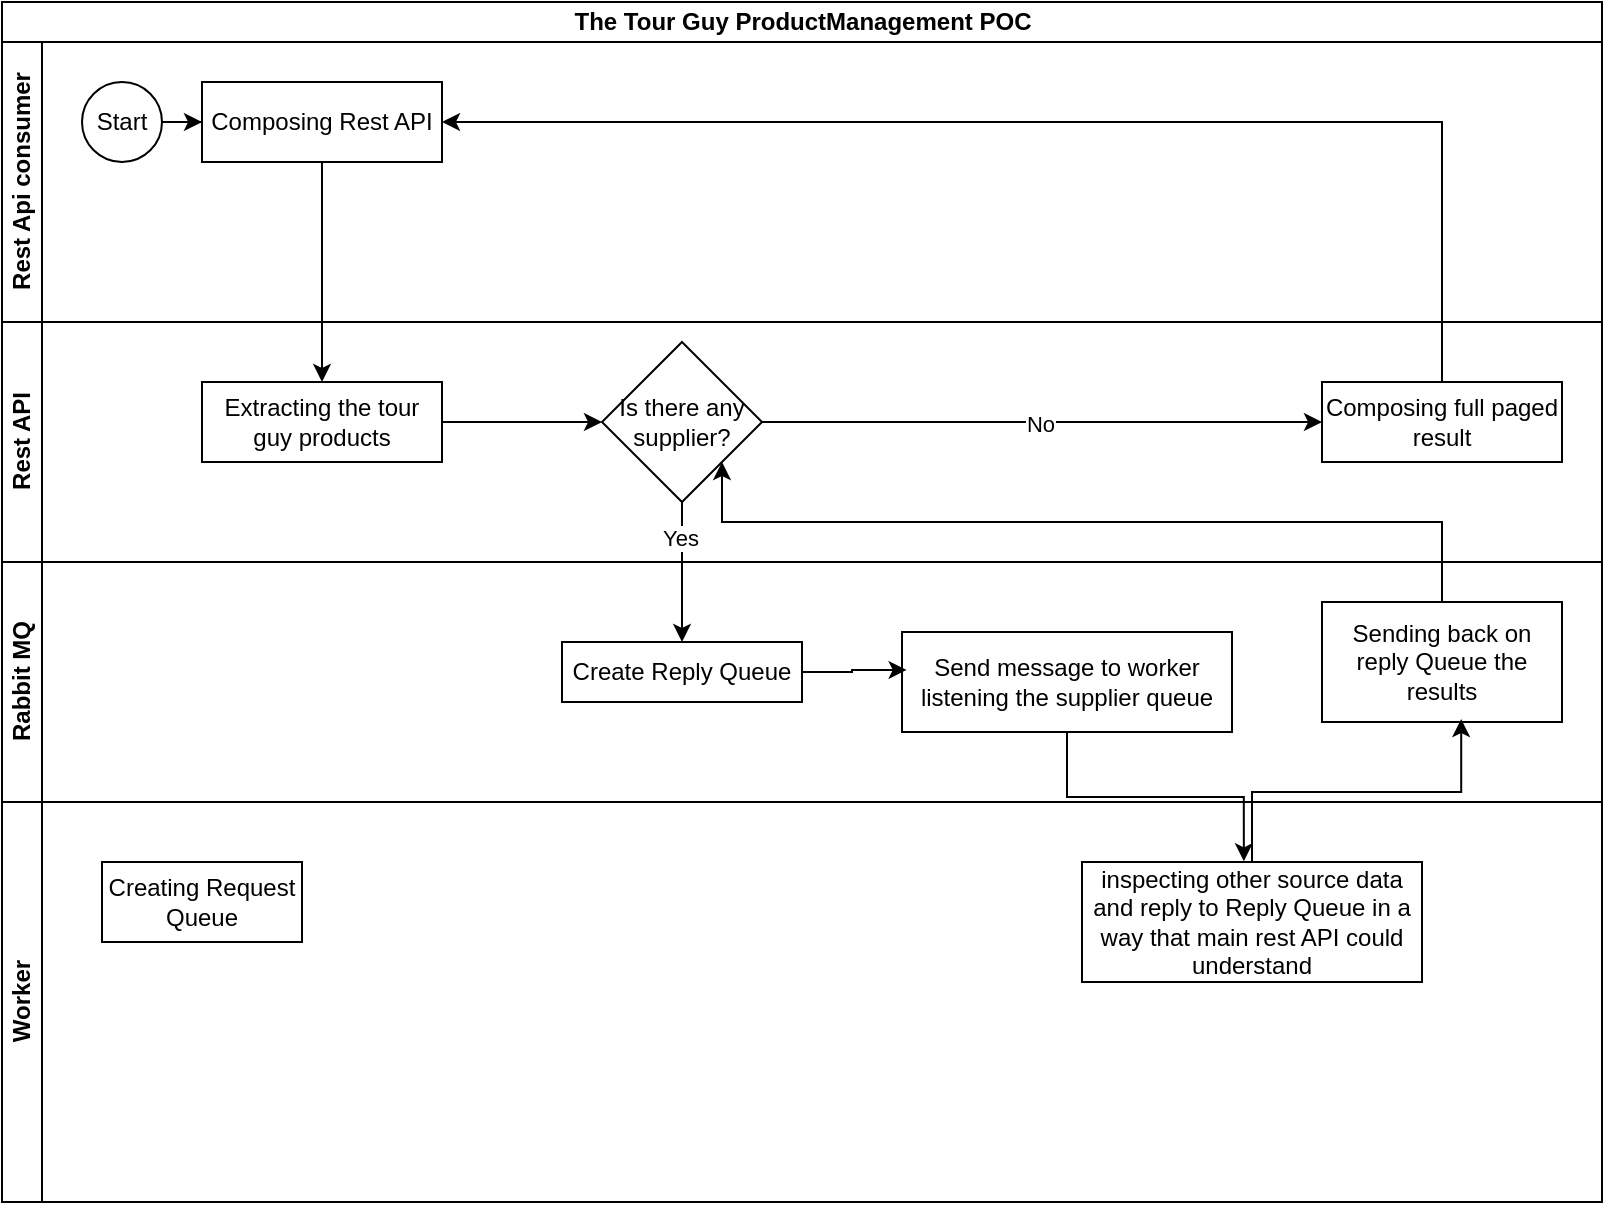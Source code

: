 <mxfile version="24.8.2">
  <diagram id="kgpKYQtTHZ0yAKxKKP6v" name="Page-1">
    <mxGraphModel dx="1434" dy="738" grid="1" gridSize="10" guides="1" tooltips="1" connect="1" arrows="1" fold="1" page="1" pageScale="1" pageWidth="850" pageHeight="1100" math="0" shadow="0">
      <root>
        <mxCell id="0" />
        <mxCell id="1" parent="0" />
        <mxCell id="XYqZuEd_iqdrI8nL1qWB-10" value="The Tour Guy ProductManagement POC" style="swimlane;childLayout=stackLayout;resizeParent=1;resizeParentMax=0;horizontal=1;startSize=20;horizontalStack=0;html=1;" vertex="1" parent="1">
          <mxGeometry width="800" height="600" as="geometry" />
        </mxCell>
        <mxCell id="XYqZuEd_iqdrI8nL1qWB-24" value="Rest Api consumer" style="swimlane;startSize=20;horizontal=0;html=1;" vertex="1" parent="XYqZuEd_iqdrI8nL1qWB-10">
          <mxGeometry y="20" width="800" height="140" as="geometry" />
        </mxCell>
        <mxCell id="XYqZuEd_iqdrI8nL1qWB-25" style="edgeStyle=orthogonalEdgeStyle;rounded=0;orthogonalLoop=1;jettySize=auto;html=1;entryX=0;entryY=0.5;entryDx=0;entryDy=0;" edge="1" parent="XYqZuEd_iqdrI8nL1qWB-24" source="XYqZuEd_iqdrI8nL1qWB-26" target="XYqZuEd_iqdrI8nL1qWB-28">
          <mxGeometry relative="1" as="geometry" />
        </mxCell>
        <mxCell id="XYqZuEd_iqdrI8nL1qWB-26" value="Start" style="ellipse;whiteSpace=wrap;html=1;aspect=fixed;" vertex="1" parent="XYqZuEd_iqdrI8nL1qWB-24">
          <mxGeometry x="40" y="20" width="40" height="40" as="geometry" />
        </mxCell>
        <mxCell id="XYqZuEd_iqdrI8nL1qWB-28" value="Composing Rest API" style="rounded=0;whiteSpace=wrap;html=1;" vertex="1" parent="XYqZuEd_iqdrI8nL1qWB-24">
          <mxGeometry x="100" y="20" width="120" height="40" as="geometry" />
        </mxCell>
        <mxCell id="XYqZuEd_iqdrI8nL1qWB-11" value="Rest API" style="swimlane;startSize=20;horizontal=0;html=1;" vertex="1" parent="XYqZuEd_iqdrI8nL1qWB-10">
          <mxGeometry y="160" width="800" height="120" as="geometry" />
        </mxCell>
        <mxCell id="XYqZuEd_iqdrI8nL1qWB-32" style="edgeStyle=orthogonalEdgeStyle;rounded=0;orthogonalLoop=1;jettySize=auto;html=1;" edge="1" parent="XYqZuEd_iqdrI8nL1qWB-11" source="XYqZuEd_iqdrI8nL1qWB-22" target="XYqZuEd_iqdrI8nL1qWB-31">
          <mxGeometry relative="1" as="geometry" />
        </mxCell>
        <mxCell id="XYqZuEd_iqdrI8nL1qWB-22" value="Extracting the tour guy products" style="rounded=0;whiteSpace=wrap;html=1;" vertex="1" parent="XYqZuEd_iqdrI8nL1qWB-11">
          <mxGeometry x="100" y="30" width="120" height="40" as="geometry" />
        </mxCell>
        <mxCell id="XYqZuEd_iqdrI8nL1qWB-45" style="edgeStyle=orthogonalEdgeStyle;rounded=0;orthogonalLoop=1;jettySize=auto;html=1;" edge="1" parent="XYqZuEd_iqdrI8nL1qWB-11" source="XYqZuEd_iqdrI8nL1qWB-31" target="XYqZuEd_iqdrI8nL1qWB-44">
          <mxGeometry relative="1" as="geometry" />
        </mxCell>
        <mxCell id="XYqZuEd_iqdrI8nL1qWB-47" value="No" style="edgeLabel;html=1;align=center;verticalAlign=middle;resizable=0;points=[];" vertex="1" connectable="0" parent="XYqZuEd_iqdrI8nL1qWB-45">
          <mxGeometry x="-0.01" y="-1" relative="1" as="geometry">
            <mxPoint as="offset" />
          </mxGeometry>
        </mxCell>
        <mxCell id="XYqZuEd_iqdrI8nL1qWB-31" value="Is there any supplier?" style="rhombus;whiteSpace=wrap;html=1;" vertex="1" parent="XYqZuEd_iqdrI8nL1qWB-11">
          <mxGeometry x="300" y="10" width="80" height="80" as="geometry" />
        </mxCell>
        <mxCell id="XYqZuEd_iqdrI8nL1qWB-44" value="Composing full paged result" style="rounded=0;whiteSpace=wrap;html=1;" vertex="1" parent="XYqZuEd_iqdrI8nL1qWB-11">
          <mxGeometry x="660" y="30" width="120" height="40" as="geometry" />
        </mxCell>
        <mxCell id="XYqZuEd_iqdrI8nL1qWB-12" value="Rabbit MQ" style="swimlane;startSize=20;horizontal=0;html=1;" vertex="1" parent="XYqZuEd_iqdrI8nL1qWB-10">
          <mxGeometry y="280" width="800" height="120" as="geometry" />
        </mxCell>
        <mxCell id="XYqZuEd_iqdrI8nL1qWB-34" value="Create Reply Queue" style="rounded=0;whiteSpace=wrap;html=1;" vertex="1" parent="XYqZuEd_iqdrI8nL1qWB-12">
          <mxGeometry x="280" y="40" width="120" height="30" as="geometry" />
        </mxCell>
        <mxCell id="XYqZuEd_iqdrI8nL1qWB-37" value="Send message to worker listening the supplier queue" style="rounded=0;whiteSpace=wrap;html=1;" vertex="1" parent="XYqZuEd_iqdrI8nL1qWB-12">
          <mxGeometry x="450" y="35" width="165" height="50" as="geometry" />
        </mxCell>
        <mxCell id="XYqZuEd_iqdrI8nL1qWB-38" style="edgeStyle=orthogonalEdgeStyle;rounded=0;orthogonalLoop=1;jettySize=auto;html=1;entryX=0.014;entryY=0.379;entryDx=0;entryDy=0;entryPerimeter=0;" edge="1" parent="XYqZuEd_iqdrI8nL1qWB-12" source="XYqZuEd_iqdrI8nL1qWB-34" target="XYqZuEd_iqdrI8nL1qWB-37">
          <mxGeometry relative="1" as="geometry" />
        </mxCell>
        <mxCell id="XYqZuEd_iqdrI8nL1qWB-41" value="Sending back on reply Queue the results" style="rounded=0;whiteSpace=wrap;html=1;" vertex="1" parent="XYqZuEd_iqdrI8nL1qWB-12">
          <mxGeometry x="660" y="20" width="120" height="60" as="geometry" />
        </mxCell>
        <mxCell id="XYqZuEd_iqdrI8nL1qWB-13" value="Worker" style="swimlane;startSize=20;horizontal=0;html=1;" vertex="1" parent="XYqZuEd_iqdrI8nL1qWB-10">
          <mxGeometry y="400" width="800" height="200" as="geometry" />
        </mxCell>
        <mxCell id="XYqZuEd_iqdrI8nL1qWB-16" value="Creating Request Queue" style="rounded=0;whiteSpace=wrap;html=1;" vertex="1" parent="XYqZuEd_iqdrI8nL1qWB-13">
          <mxGeometry x="50" y="30" width="100" height="40" as="geometry" />
        </mxCell>
        <mxCell id="XYqZuEd_iqdrI8nL1qWB-39" value="inspecting other source data and reply to Reply Queue in a way that main rest API could understand" style="rounded=0;whiteSpace=wrap;html=1;" vertex="1" parent="XYqZuEd_iqdrI8nL1qWB-13">
          <mxGeometry x="540" y="30" width="170" height="60" as="geometry" />
        </mxCell>
        <mxCell id="XYqZuEd_iqdrI8nL1qWB-30" style="edgeStyle=orthogonalEdgeStyle;rounded=0;orthogonalLoop=1;jettySize=auto;html=1;" edge="1" parent="XYqZuEd_iqdrI8nL1qWB-10" source="XYqZuEd_iqdrI8nL1qWB-28" target="XYqZuEd_iqdrI8nL1qWB-22">
          <mxGeometry relative="1" as="geometry" />
        </mxCell>
        <mxCell id="XYqZuEd_iqdrI8nL1qWB-35" style="edgeStyle=orthogonalEdgeStyle;rounded=0;orthogonalLoop=1;jettySize=auto;html=1;" edge="1" parent="XYqZuEd_iqdrI8nL1qWB-10" source="XYqZuEd_iqdrI8nL1qWB-31" target="XYqZuEd_iqdrI8nL1qWB-34">
          <mxGeometry relative="1" as="geometry" />
        </mxCell>
        <mxCell id="XYqZuEd_iqdrI8nL1qWB-36" value="Yes" style="edgeLabel;html=1;align=center;verticalAlign=middle;resizable=0;points=[];" vertex="1" connectable="0" parent="XYqZuEd_iqdrI8nL1qWB-35">
          <mxGeometry x="-0.507" y="-1" relative="1" as="geometry">
            <mxPoint as="offset" />
          </mxGeometry>
        </mxCell>
        <mxCell id="XYqZuEd_iqdrI8nL1qWB-40" style="edgeStyle=orthogonalEdgeStyle;rounded=0;orthogonalLoop=1;jettySize=auto;html=1;entryX=0.476;entryY=-0.006;entryDx=0;entryDy=0;entryPerimeter=0;" edge="1" parent="XYqZuEd_iqdrI8nL1qWB-10" source="XYqZuEd_iqdrI8nL1qWB-37" target="XYqZuEd_iqdrI8nL1qWB-39">
          <mxGeometry relative="1" as="geometry" />
        </mxCell>
        <mxCell id="XYqZuEd_iqdrI8nL1qWB-42" style="edgeStyle=orthogonalEdgeStyle;rounded=0;orthogonalLoop=1;jettySize=auto;html=1;entryX=0.58;entryY=0.976;entryDx=0;entryDy=0;entryPerimeter=0;" edge="1" parent="XYqZuEd_iqdrI8nL1qWB-10" source="XYqZuEd_iqdrI8nL1qWB-39" target="XYqZuEd_iqdrI8nL1qWB-41">
          <mxGeometry relative="1" as="geometry" />
        </mxCell>
        <mxCell id="XYqZuEd_iqdrI8nL1qWB-43" style="edgeStyle=orthogonalEdgeStyle;rounded=0;orthogonalLoop=1;jettySize=auto;html=1;entryX=1;entryY=1;entryDx=0;entryDy=0;" edge="1" parent="XYqZuEd_iqdrI8nL1qWB-10" source="XYqZuEd_iqdrI8nL1qWB-41" target="XYqZuEd_iqdrI8nL1qWB-31">
          <mxGeometry relative="1" as="geometry">
            <Array as="points">
              <mxPoint x="720" y="260" />
              <mxPoint x="360" y="260" />
            </Array>
          </mxGeometry>
        </mxCell>
        <mxCell id="XYqZuEd_iqdrI8nL1qWB-46" style="edgeStyle=orthogonalEdgeStyle;rounded=0;orthogonalLoop=1;jettySize=auto;html=1;entryX=1;entryY=0.5;entryDx=0;entryDy=0;" edge="1" parent="XYqZuEd_iqdrI8nL1qWB-10" source="XYqZuEd_iqdrI8nL1qWB-44" target="XYqZuEd_iqdrI8nL1qWB-28">
          <mxGeometry relative="1" as="geometry">
            <Array as="points">
              <mxPoint x="720" y="60" />
            </Array>
          </mxGeometry>
        </mxCell>
      </root>
    </mxGraphModel>
  </diagram>
</mxfile>
